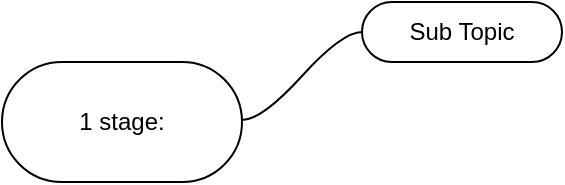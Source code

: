 <mxfile version="24.6.4" type="github">
  <diagram name="Page-1" id="s9i_fugD5oEYHVeArBS9">
    <mxGraphModel dx="2074" dy="1267" grid="1" gridSize="10" guides="1" tooltips="1" connect="1" arrows="1" fold="1" page="1" pageScale="1" pageWidth="827" pageHeight="1169" math="0" shadow="0">
      <root>
        <mxCell id="0" />
        <mxCell id="1" parent="0" />
        <mxCell id="mY_fCW7HWq9GlxdaKIIK-1" value="" style="rounded=1;whiteSpace=wrap;html=1;arcSize=50;" vertex="1" parent="1">
          <mxGeometry x="190" y="150" width="120" height="60" as="geometry" />
        </mxCell>
        <mxCell id="mY_fCW7HWq9GlxdaKIIK-2" value="1 stage:" style="text;html=1;align=center;verticalAlign=middle;whiteSpace=wrap;rounded=0;" vertex="1" parent="1">
          <mxGeometry x="220" y="165" width="60" height="30" as="geometry" />
        </mxCell>
        <mxCell id="mY_fCW7HWq9GlxdaKIIK-3" value="Sub Topic" style="whiteSpace=wrap;html=1;rounded=1;arcSize=50;align=center;verticalAlign=middle;strokeWidth=1;autosize=1;spacing=4;treeFolding=1;treeMoving=1;newEdgeStyle={&quot;edgeStyle&quot;:&quot;entityRelationEdgeStyle&quot;,&quot;startArrow&quot;:&quot;none&quot;,&quot;endArrow&quot;:&quot;none&quot;,&quot;segment&quot;:10,&quot;curved&quot;:1,&quot;sourcePerimeterSpacing&quot;:0,&quot;targetPerimeterSpacing&quot;:0};" vertex="1" collapsed="1" parent="1">
          <mxGeometry x="370" y="120" width="100" height="30" as="geometry" />
        </mxCell>
        <mxCell id="mY_fCW7HWq9GlxdaKIIK-4" value="" style="edgeStyle=entityRelationEdgeStyle;startArrow=none;endArrow=none;segment=10;curved=1;sourcePerimeterSpacing=0;targetPerimeterSpacing=0;rounded=0;entryX=0;entryY=0.5;entryDx=0;entryDy=0;" edge="1" target="mY_fCW7HWq9GlxdaKIIK-3" parent="1">
          <mxGeometry relative="1" as="geometry">
            <mxPoint x="310" y="179" as="sourcePoint" />
            <mxPoint x="370" y="150" as="targetPoint" />
            <Array as="points">
              <mxPoint x="360" y="150" />
            </Array>
          </mxGeometry>
        </mxCell>
      </root>
    </mxGraphModel>
  </diagram>
</mxfile>
